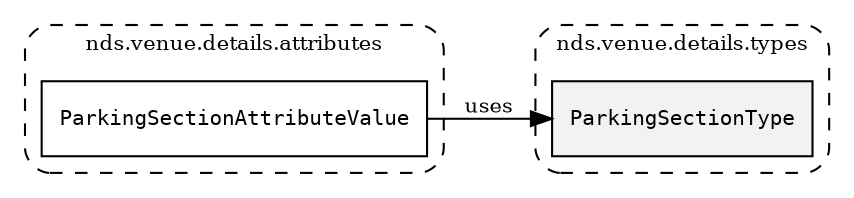 /**
 * This dot file creates symbol collaboration diagram for ParkingSectionType.
 */
digraph ZSERIO
{
    node [shape=box, fontsize=10];
    rankdir="LR";
    fontsize=10;
    tooltip="ParkingSectionType collaboration diagram";

    subgraph "cluster_nds.venue.details.types"
    {
        style="dashed, rounded";
        label="nds.venue.details.types";
        tooltip="Package nds.venue.details.types";
        href="../../../content/packages/nds.venue.details.types.html#Package-nds-venue-details-types";
        target="_parent";

        "ParkingSectionType" [style="filled", fillcolor="#0000000D", target="_parent", label=<<font face="monospace"><table align="center" border="0" cellspacing="0" cellpadding="0"><tr><td href="../../../content/packages/nds.venue.details.types.html#Enum-ParkingSectionType" title="Enum defined in nds.venue.details.types">ParkingSectionType</td></tr></table></font>>];
    }

    subgraph "cluster_nds.venue.details.attributes"
    {
        style="dashed, rounded";
        label="nds.venue.details.attributes";
        tooltip="Package nds.venue.details.attributes";
        href="../../../content/packages/nds.venue.details.attributes.html#Package-nds-venue-details-attributes";
        target="_parent";

        "ParkingSectionAttributeValue" [target="_parent", label=<<font face="monospace"><table align="center" border="0" cellspacing="0" cellpadding="0"><tr><td href="../../../content/packages/nds.venue.details.attributes.html#Choice-ParkingSectionAttributeValue" title="Choice defined in nds.venue.details.attributes">ParkingSectionAttributeValue</td></tr></table></font>>];
    }

    "ParkingSectionAttributeValue" -> "ParkingSectionType" [label="uses", fontsize=10];
}
